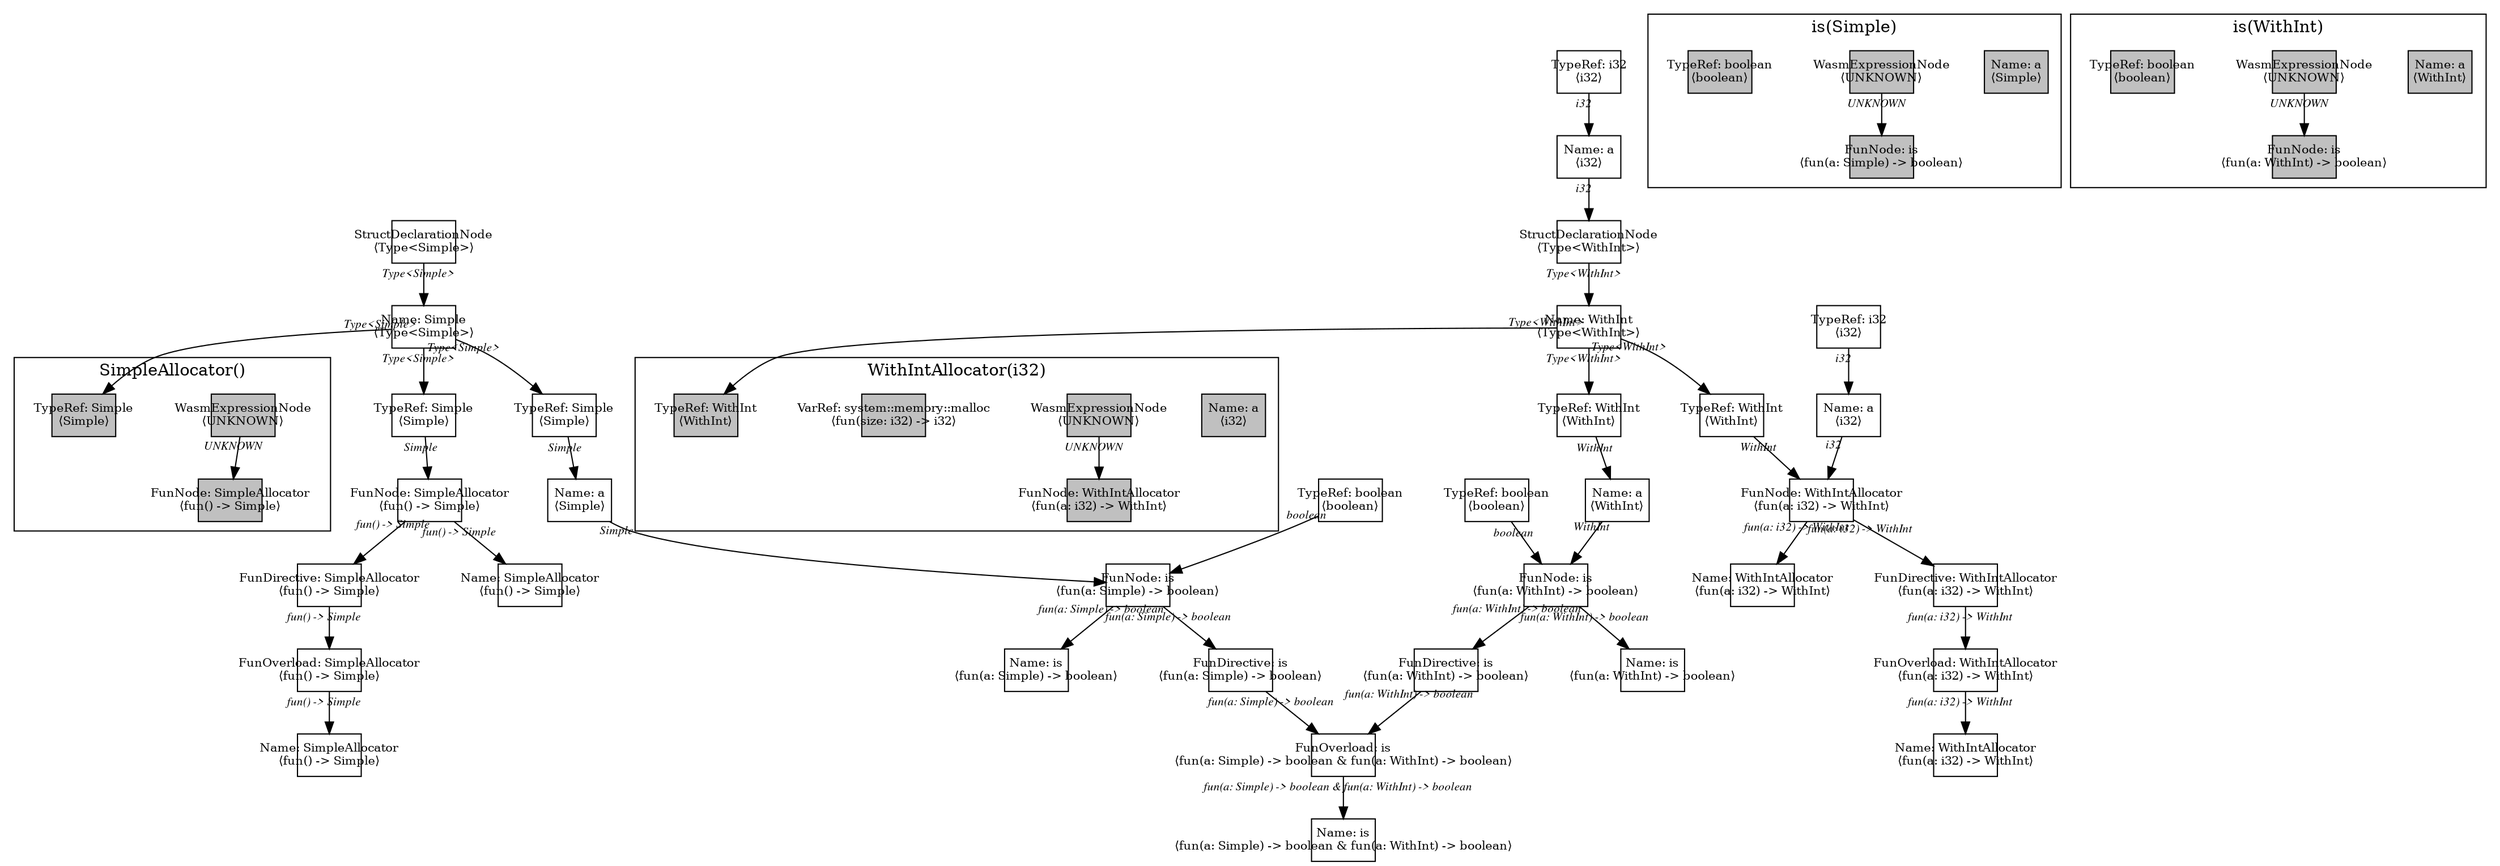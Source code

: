 digraph Document {
  node [shape=box,fixedsize=shape fontsize=10]
  1 [label="StructDeclarationNode\n⟨Type<Simple>⟩", fillcolor=grey];
  2 [label="Name: Simple\n⟨Type<Simple>⟩", fillcolor=grey];
  3 [label="StructDeclarationNode\n⟨Type<WithInt>⟩", fillcolor=grey];
  4 [label="TypeRef: i32\n⟨i32⟩", fillcolor=grey];
  5 [label="Name: a\n⟨i32⟩", fillcolor=grey];
  6 [label="Name: WithInt\n⟨Type<WithInt>⟩", fillcolor=grey];
  7 [label="FunOverload: SimpleAllocator\n⟨fun() -> Simple⟩", fillcolor=grey];
  8 [label="FunDirective: SimpleAllocator\n⟨fun() -> Simple⟩", fillcolor=grey];
  9 [label="FunNode: SimpleAllocator\n⟨fun() -> Simple⟩", fillcolor=grey];
  10 [label="TypeRef: Simple\n⟨Simple⟩", fillcolor=grey];
  11 [label="Name: SimpleAllocator\n⟨fun() -> Simple⟩", fillcolor=grey];
  12 [label="Name: SimpleAllocator\n⟨fun() -> Simple⟩", fillcolor=grey];
  13 [label="FunOverload: is\n⟨fun(a: Simple) -> boolean & fun(a: WithInt) -> boolean⟩", fillcolor=grey];
  14 [label="FunDirective: is\n⟨fun(a: Simple) -> boolean⟩", fillcolor=grey];
  15 [label="FunNode: is\n⟨fun(a: Simple) -> boolean⟩", fillcolor=grey];
  16 [label="TypeRef: Simple\n⟨Simple⟩", fillcolor=grey];
  17 [label="Name: a\n⟨Simple⟩", fillcolor=grey];
  18 [label="TypeRef: boolean\n⟨boolean⟩", fillcolor=grey];
  19 [label="Name: is\n⟨fun(a: Simple) -> boolean⟩", fillcolor=grey];
  20 [label="FunDirective: is\n⟨fun(a: WithInt) -> boolean⟩", fillcolor=grey];
  21 [label="FunNode: is\n⟨fun(a: WithInt) -> boolean⟩", fillcolor=grey];
  22 [label="TypeRef: WithInt\n⟨WithInt⟩", fillcolor=grey];
  23 [label="Name: a\n⟨WithInt⟩", fillcolor=grey];
  24 [label="TypeRef: boolean\n⟨boolean⟩", fillcolor=grey];
  25 [label="Name: is\n⟨fun(a: WithInt) -> boolean⟩", fillcolor=grey];
  26 [label="Name: is\n⟨fun(a: Simple) -> boolean & fun(a: WithInt) -> boolean⟩", fillcolor=grey];
  27 [label="FunOverload: WithIntAllocator\n⟨fun(a: i32) -> WithInt⟩", fillcolor=grey];
  28 [label="FunDirective: WithIntAllocator\n⟨fun(a: i32) -> WithInt⟩", fillcolor=grey];
  29 [label="FunNode: WithIntAllocator\n⟨fun(a: i32) -> WithInt⟩", fillcolor=grey];
  30 [label="TypeRef: i32\n⟨i32⟩", fillcolor=grey];
  31 [label="Name: a\n⟨i32⟩", fillcolor=grey];
  32 [label="TypeRef: WithInt\n⟨WithInt⟩", fillcolor=grey];
  33 [label="Name: WithIntAllocator\n⟨fun(a: i32) -> WithInt⟩", fillcolor=grey];
  34 [label="Name: WithIntAllocator\n⟨fun(a: i32) -> WithInt⟩", fillcolor=grey];
  subgraph cluster0 {
    node [style=filled, fillcolor=grey];
    35 [label="WasmExpressionNode\n⟨UNKNOWN⟩", fillcolor=grey];
    36 [label="FunNode: SimpleAllocator\n⟨fun() -> Simple⟩", fillcolor=grey];
    37 [label="TypeRef: Simple\n⟨Simple⟩", fillcolor=grey];
    35 -> 36[taillabel="UNKNOWN" labeldistance="1" fontname="times  italic" fontsize = 10 color="black" ];
  label = "SimpleAllocator()";
}
  subgraph cluster1 {
    node [style=filled, fillcolor=grey];
    38 [label="Name: a\n⟨Simple⟩", fillcolor=grey];
    39 [label="WasmExpressionNode\n⟨UNKNOWN⟩", fillcolor=grey];
    40 [label="FunNode: is\n⟨fun(a: Simple) -> boolean⟩", fillcolor=grey];
    41 [label="TypeRef: boolean\n⟨boolean⟩", fillcolor=grey];
    39 -> 40[taillabel="UNKNOWN" labeldistance="1" fontname="times  italic" fontsize = 10 color="black" ];
  label = "is(Simple)";
}
  subgraph cluster2 {
    node [style=filled, fillcolor=grey];
    42 [label="Name: a\n⟨i32⟩", fillcolor=grey];
    43 [label="WasmExpressionNode\n⟨UNKNOWN⟩", fillcolor=grey];
    44 [label="VarRef: system::memory::malloc\n⟨fun(size: i32) -> i32⟩", fillcolor=grey];
    45 [label="FunNode: WithIntAllocator\n⟨fun(a: i32) -> WithInt⟩", fillcolor=grey];
    46 [label="TypeRef: WithInt\n⟨WithInt⟩", fillcolor=grey];
    43 -> 45[taillabel="UNKNOWN" labeldistance="1" fontname="times  italic" fontsize = 10 color="black" ];
  label = "WithIntAllocator(i32)";
}
  subgraph cluster3 {
    node [style=filled, fillcolor=grey];
    47 [label="Name: a\n⟨WithInt⟩", fillcolor=grey];
    48 [label="WasmExpressionNode\n⟨UNKNOWN⟩", fillcolor=grey];
    49 [label="FunNode: is\n⟨fun(a: WithInt) -> boolean⟩", fillcolor=grey];
    50 [label="TypeRef: boolean\n⟨boolean⟩", fillcolor=grey];
    48 -> 49[taillabel="UNKNOWN" labeldistance="1" fontname="times  italic" fontsize = 10 color="black" ];
  label = "is(WithInt)";
}
  1 -> 2[taillabel="Type<Simple>" labeldistance="1" fontname="times  italic" fontsize = 10 color="black" ];
  2 -> 10[taillabel="Type<Simple>" labeldistance="1" fontname="times  italic" fontsize = 10 color="black" ];
  2 -> 16[taillabel="Type<Simple>" labeldistance="1" fontname="times  italic" fontsize = 10 color="black" ];
  2 -> 37[taillabel="Type<Simple>" labeldistance="1" fontname="times  italic" fontsize = 10 color="black" ];
  3 -> 6[taillabel="Type<WithInt>" labeldistance="1" fontname="times  italic" fontsize = 10 color="black" ];
  4 -> 5[taillabel="i32" labeldistance="1" fontname="times  italic" fontsize = 10 color="black" ];
  5 -> 3[taillabel="i32" labeldistance="1" fontname="times  italic" fontsize = 10 color="black" ];
  6 -> 22[taillabel="Type<WithInt>" labeldistance="1" fontname="times  italic" fontsize = 10 color="black" ];
  6 -> 32[taillabel="Type<WithInt>" labeldistance="1" fontname="times  italic" fontsize = 10 color="black" ];
  6 -> 46[taillabel="Type<WithInt>" labeldistance="1" fontname="times  italic" fontsize = 10 color="black" ];
  7 -> 12[taillabel="fun() -> Simple" labeldistance="1" fontname="times  italic" fontsize = 10 color="black" ];
  8 -> 7[taillabel="fun() -> Simple" labeldistance="1" fontname="times  italic" fontsize = 10 color="black" ];
  9 -> 11[taillabel="fun() -> Simple" labeldistance="1" fontname="times  italic" fontsize = 10 color="black" ];
  9 -> 8[taillabel="fun() -> Simple" labeldistance="1" fontname="times  italic" fontsize = 10 color="black" ];
  10 -> 9[taillabel="Simple" labeldistance="1" fontname="times  italic" fontsize = 10 color="black" ];
  13 -> 26[taillabel="fun(a: Simple) -> boolean & fun(a: WithInt) -> boolean" labeldistance="1" fontname="times  italic" fontsize = 10 color="black" ];
  14 -> 13[taillabel="fun(a: Simple) -> boolean" labeldistance="1" fontname="times  italic" fontsize = 10 color="black" ];
  15 -> 19[taillabel="fun(a: Simple) -> boolean" labeldistance="1" fontname="times  italic" fontsize = 10 color="black" ];
  15 -> 14[taillabel="fun(a: Simple) -> boolean" labeldistance="1" fontname="times  italic" fontsize = 10 color="black" ];
  16 -> 17[taillabel="Simple" labeldistance="1" fontname="times  italic" fontsize = 10 color="black" ];
  17 -> 15[taillabel="Simple" labeldistance="1" fontname="times  italic" fontsize = 10 color="black" ];
  18 -> 15[taillabel="boolean" labeldistance="1" fontname="times  italic" fontsize = 10 color="black" ];
  20 -> 13[taillabel="fun(a: WithInt) -> boolean" labeldistance="1" fontname="times  italic" fontsize = 10 color="black" ];
  21 -> 25[taillabel="fun(a: WithInt) -> boolean" labeldistance="1" fontname="times  italic" fontsize = 10 color="black" ];
  21 -> 20[taillabel="fun(a: WithInt) -> boolean" labeldistance="1" fontname="times  italic" fontsize = 10 color="black" ];
  22 -> 23[taillabel="WithInt" labeldistance="1" fontname="times  italic" fontsize = 10 color="black" ];
  23 -> 21[taillabel="WithInt" labeldistance="1" fontname="times  italic" fontsize = 10 color="black" ];
  24 -> 21[taillabel="boolean" labeldistance="1" fontname="times  italic" fontsize = 10 color="black" ];
  27 -> 34[taillabel="fun(a: i32) -> WithInt" labeldistance="1" fontname="times  italic" fontsize = 10 color="black" ];
  28 -> 27[taillabel="fun(a: i32) -> WithInt" labeldistance="1" fontname="times  italic" fontsize = 10 color="black" ];
  29 -> 33[taillabel="fun(a: i32) -> WithInt" labeldistance="1" fontname="times  italic" fontsize = 10 color="black" ];
  29 -> 28[taillabel="fun(a: i32) -> WithInt" labeldistance="1" fontname="times  italic" fontsize = 10 color="black" ];
  30 -> 31[taillabel="i32" labeldistance="1" fontname="times  italic" fontsize = 10 color="black" ];
  31 -> 29[taillabel="i32" labeldistance="1" fontname="times  italic" fontsize = 10 color="black" ];
  32 -> 29[taillabel="WithInt" labeldistance="1" fontname="times  italic" fontsize = 10 color="black" ];
  label="";
}

